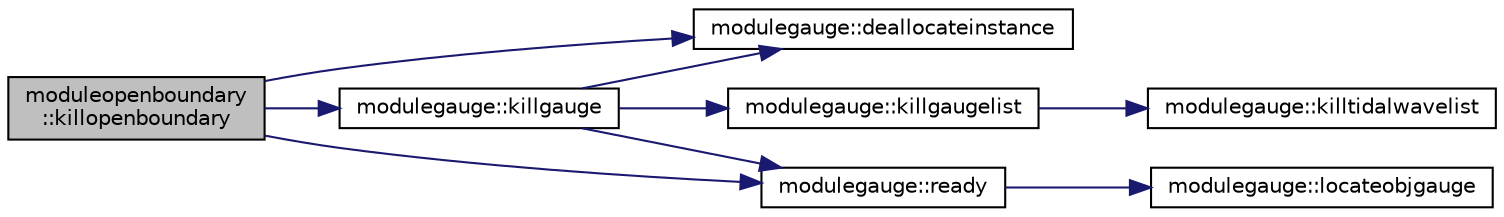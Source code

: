 digraph "moduleopenboundary::killopenboundary"
{
 // LATEX_PDF_SIZE
  edge [fontname="Helvetica",fontsize="10",labelfontname="Helvetica",labelfontsize="10"];
  node [fontname="Helvetica",fontsize="10",shape=record];
  rankdir="LR";
  Node1 [label="moduleopenboundary\l::killopenboundary",height=0.2,width=0.4,color="black", fillcolor="grey75", style="filled", fontcolor="black",tooltip=" "];
  Node1 -> Node2 [color="midnightblue",fontsize="10",style="solid",fontname="Helvetica"];
  Node2 [label="modulegauge::deallocateinstance",height=0.2,width=0.4,color="black", fillcolor="white", style="filled",URL="$namespacemodulegauge.html#a9e3c4492d77966e5e963fad0f376379f",tooltip=" "];
  Node1 -> Node3 [color="midnightblue",fontsize="10",style="solid",fontname="Helvetica"];
  Node3 [label="modulegauge::killgauge",height=0.2,width=0.4,color="black", fillcolor="white", style="filled",URL="$namespacemodulegauge.html#a545694594f895a232c1f0b4fc8256bb9",tooltip=" "];
  Node3 -> Node2 [color="midnightblue",fontsize="10",style="solid",fontname="Helvetica"];
  Node3 -> Node4 [color="midnightblue",fontsize="10",style="solid",fontname="Helvetica"];
  Node4 [label="modulegauge::killgaugelist",height=0.2,width=0.4,color="black", fillcolor="white", style="filled",URL="$namespacemodulegauge.html#a773a918cd865d16ad9720682f4f76009",tooltip=" "];
  Node4 -> Node5 [color="midnightblue",fontsize="10",style="solid",fontname="Helvetica"];
  Node5 [label="modulegauge::killtidalwavelist",height=0.2,width=0.4,color="black", fillcolor="white", style="filled",URL="$namespacemodulegauge.html#acb5358a89d47698a9abd5cea060b0cc8",tooltip=" "];
  Node3 -> Node6 [color="midnightblue",fontsize="10",style="solid",fontname="Helvetica"];
  Node6 [label="modulegauge::ready",height=0.2,width=0.4,color="black", fillcolor="white", style="filled",URL="$namespacemodulegauge.html#a8ece20a220d6beae6919846687d6fe8f",tooltip=" "];
  Node6 -> Node7 [color="midnightblue",fontsize="10",style="solid",fontname="Helvetica"];
  Node7 [label="modulegauge::locateobjgauge",height=0.2,width=0.4,color="black", fillcolor="white", style="filled",URL="$namespacemodulegauge.html#ad450a5738058992462096cd7d19b5a94",tooltip=" "];
  Node1 -> Node6 [color="midnightblue",fontsize="10",style="solid",fontname="Helvetica"];
}
